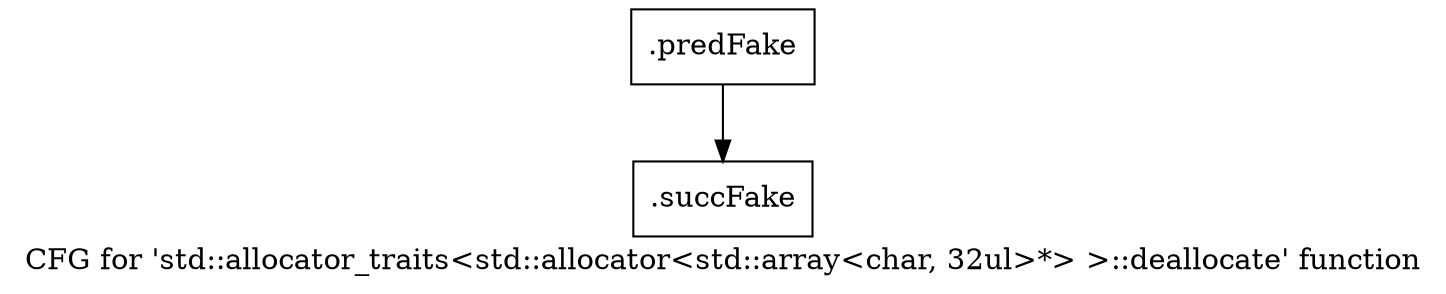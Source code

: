 digraph "CFG for 'std::allocator_traits\<std::allocator\<std::array\<char, 32ul\>*\> \>::deallocate' function" {
	label="CFG for 'std::allocator_traits\<std::allocator\<std::array\<char, 32ul\>*\> \>::deallocate' function";

	Node0x5cf2010 [shape=record,filename="",linenumber="",label="{.predFake}"];
	Node0x5cf2010 -> Node0x615da60[ callList="" memoryops="" filename="/mnt/xilinx/Vitis_HLS/2021.2/tps/lnx64/gcc-6.2.0/lib/gcc/x86_64-pc-linux-gnu/6.2.0/../../../../include/c++/6.2.0/bits/alloc_traits.h" execusionnum="0"];
	Node0x615da60 [shape=record,filename="/mnt/xilinx/Vitis_HLS/2021.2/tps/lnx64/gcc-6.2.0/lib/gcc/x86_64-pc-linux-gnu/6.2.0/../../../../include/c++/6.2.0/bits/alloc_traits.h",linenumber="442",label="{.succFake}"];
}
